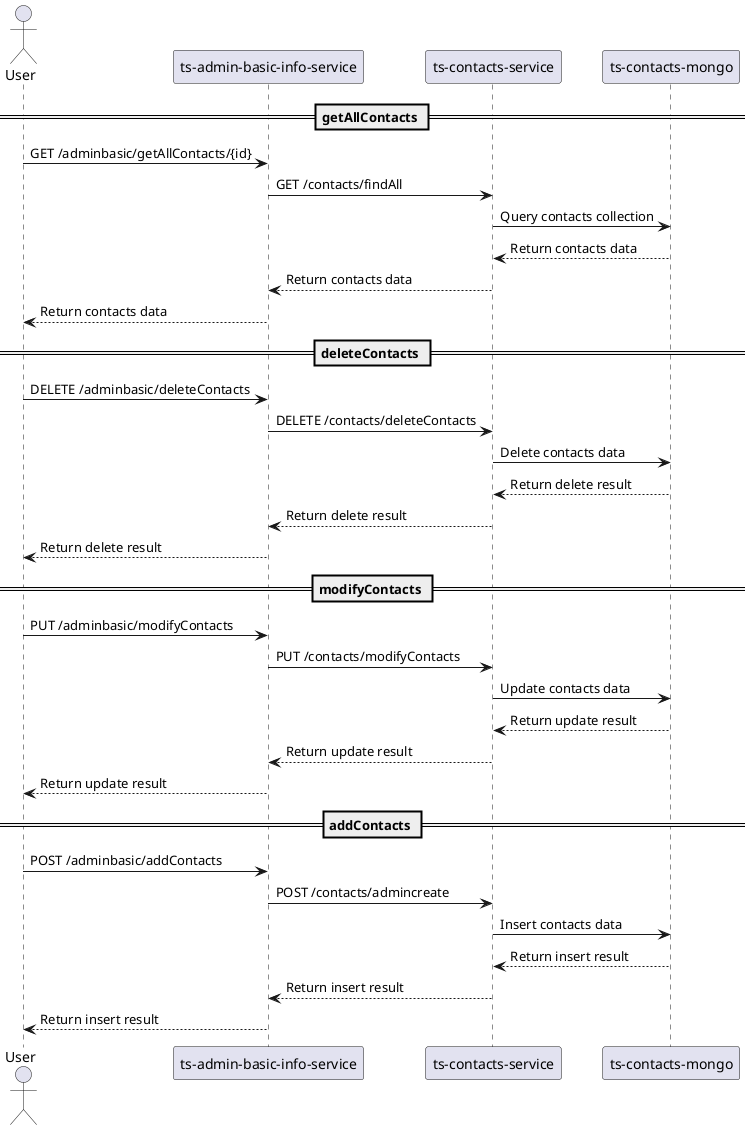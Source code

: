 @startuml
actor User
participant "ts-admin-basic-info-service" as AdminService
participant "ts-contacts-service" as ContactsService
participant "ts-contacts-mongo" as Mongo

== getAllContacts ==
User -> AdminService: GET /adminbasic/getAllContacts/{id}
AdminService -> ContactsService: GET /contacts/findAll
ContactsService -> Mongo: Query contacts collection
Mongo --> ContactsService: Return contacts data
ContactsService --> AdminService: Return contacts data
AdminService --> User: Return contacts data

== deleteContacts ==
User -> AdminService: DELETE /adminbasic/deleteContacts
AdminService -> ContactsService: DELETE /contacts/deleteContacts
ContactsService -> Mongo: Delete contacts data
Mongo --> ContactsService: Return delete result
ContactsService --> AdminService: Return delete result
AdminService --> User: Return delete result

== modifyContacts ==
User -> AdminService: PUT /adminbasic/modifyContacts
AdminService -> ContactsService: PUT /contacts/modifyContacts
ContactsService -> Mongo: Update contacts data
Mongo --> ContactsService: Return update result
ContactsService --> AdminService: Return update result
AdminService --> User: Return update result

== addContacts ==
User -> AdminService: POST /adminbasic/addContacts
AdminService -> ContactsService: POST /contacts/admincreate
ContactsService -> Mongo: Insert contacts data
Mongo --> ContactsService: Return insert result
ContactsService --> AdminService: Return insert result
AdminService --> User: Return insert result
@enduml